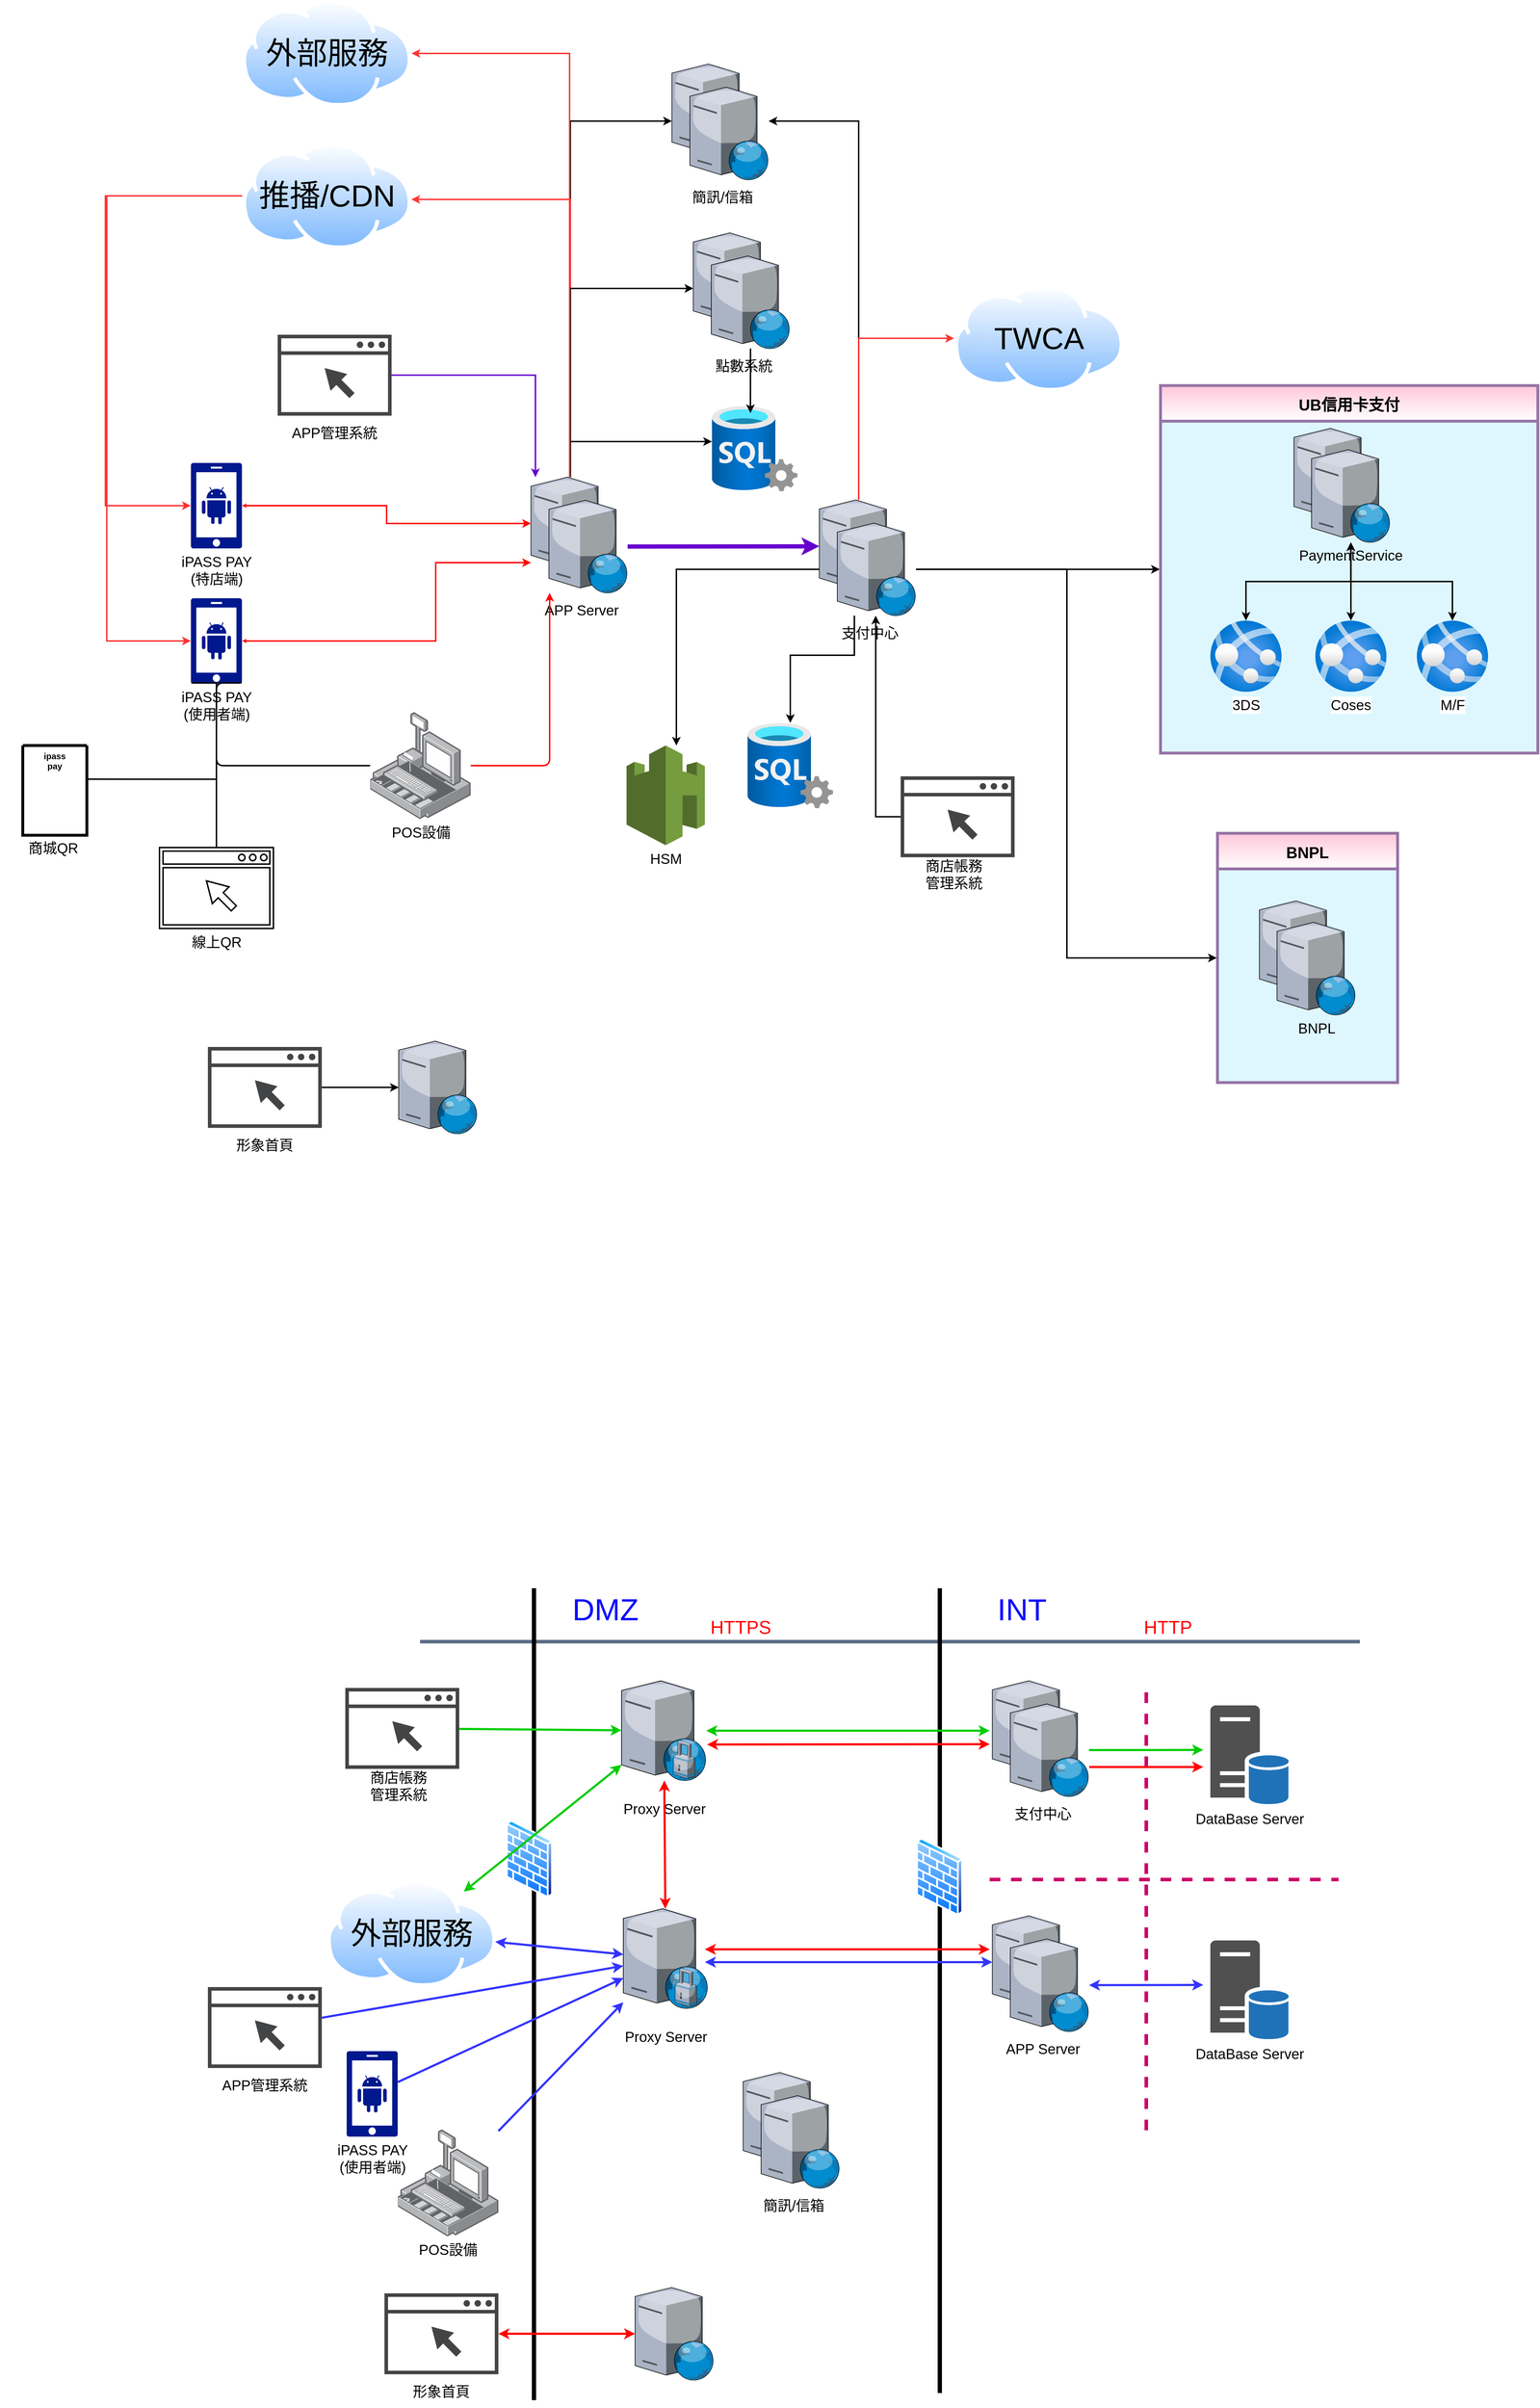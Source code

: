 <mxfile version="16.1.0" type="github">
  <diagram id="X_YsHXB3vTGY_uXjafgQ" name="第1頁">
    <mxGraphModel dx="5076" dy="3823" grid="1" gridSize="10" guides="1" tooltips="1" connect="1" arrows="1" fold="1" page="1" pageScale="1" pageWidth="827" pageHeight="1169" math="0" shadow="0">
      <root>
        <mxCell id="0" />
        <mxCell id="1" parent="0" />
        <mxCell id="9vmwIjMlL75sk7sSG7vk-1" value="" style="endArrow=none;startArrow=classic;html=1;strokeWidth=2;edgeStyle=elbowEdgeStyle;elbow=vertical;rounded=0;startFill=1;endFill=0;" parent="1" source="9vmwIjMlL75sk7sSG7vk-12" target="9vmwIjMlL75sk7sSG7vk-9" edge="1">
          <mxGeometry width="50" height="50" relative="1" as="geometry">
            <mxPoint x="-178" y="-1161.613" as="sourcePoint" />
            <mxPoint x="-668" y="-1190" as="targetPoint" />
            <Array as="points">
              <mxPoint x="-840" y="-1460" />
              <mxPoint x="-770" y="-1425" />
              <mxPoint x="-648" y="-1740" />
              <mxPoint x="-568" y="-1620" />
              <mxPoint x="-678" y="-1780" />
            </Array>
          </mxGeometry>
        </mxCell>
        <mxCell id="9vmwIjMlL75sk7sSG7vk-2" value="" style="group;strokeWidth=2;" parent="1" vertex="1" connectable="0">
          <mxGeometry x="-440" y="-990" width="160" height="160.0" as="geometry" />
        </mxCell>
        <mxCell id="9vmwIjMlL75sk7sSG7vk-3" value="" style="group;strokeWidth=2;" parent="9vmwIjMlL75sk7sSG7vk-2" vertex="1" connectable="0">
          <mxGeometry x="5" width="160" height="113.6" as="geometry" />
        </mxCell>
        <mxCell id="9vmwIjMlL75sk7sSG7vk-4" value="" style="pointerEvents=1;shadow=0;dashed=0;html=1;strokeColor=none;fillColor=#434445;aspect=fixed;labelPosition=center;verticalLabelPosition=bottom;verticalAlign=top;align=center;outlineConnect=0;shape=mxgraph.vvd.web_browser;fontSize=20;strokeWidth=2;" parent="9vmwIjMlL75sk7sSG7vk-3" vertex="1">
          <mxGeometry width="160" height="113.6" as="geometry" />
        </mxCell>
        <mxCell id="9vmwIjMlL75sk7sSG7vk-5" value="" style="shape=image;html=1;verticalAlign=top;verticalLabelPosition=bottom;labelBackgroundColor=#ffffff;imageAspect=0;aspect=fixed;image=https://cdn1.iconfinder.com/data/icons/logotypes/32/chrome-128.png;fontSize=20;strokeWidth=2;" parent="9vmwIjMlL75sk7sSG7vk-3" vertex="1">
          <mxGeometry x="5" y="4" width="20" height="20" as="geometry" />
        </mxCell>
        <mxCell id="9vmwIjMlL75sk7sSG7vk-6" value="商店帳務&lt;br&gt;管理系統" style="text;html=1;strokeColor=none;fillColor=none;align=center;verticalAlign=middle;whiteSpace=wrap;rounded=0;fontSize=20;strokeWidth=2;" parent="9vmwIjMlL75sk7sSG7vk-2" vertex="1">
          <mxGeometry x="5" y="113.6" width="150" height="46.4" as="geometry" />
        </mxCell>
        <mxCell id="9vmwIjMlL75sk7sSG7vk-7" value="" style="group;strokeWidth=2;" parent="1" vertex="1" connectable="0">
          <mxGeometry x="-958" y="-1410" width="150" height="209.0" as="geometry" />
        </mxCell>
        <mxCell id="9vmwIjMlL75sk7sSG7vk-8" value="" style="group;strokeWidth=2;" parent="9vmwIjMlL75sk7sSG7vk-7" vertex="1" connectable="0">
          <mxGeometry x="3.75" width="135.75" height="162.4" as="geometry" />
        </mxCell>
        <mxCell id="9vmwIjMlL75sk7sSG7vk-9" value="" style="verticalLabelPosition=bottom;aspect=fixed;html=1;verticalAlign=top;strokeColor=none;align=center;outlineConnect=0;shape=mxgraph.citrix.web_server;fontSize=20;strokeWidth=2;" parent="9vmwIjMlL75sk7sSG7vk-8" vertex="1">
          <mxGeometry width="110.5" height="130" as="geometry" />
        </mxCell>
        <mxCell id="9vmwIjMlL75sk7sSG7vk-10" value="" style="verticalLabelPosition=bottom;aspect=fixed;html=1;verticalAlign=top;strokeColor=none;align=center;outlineConnect=0;shape=mxgraph.citrix.web_server;fontSize=20;strokeWidth=2;" parent="9vmwIjMlL75sk7sSG7vk-8" vertex="1">
          <mxGeometry x="25.25" y="32.4" width="110.5" height="130" as="geometry" />
        </mxCell>
        <mxCell id="9vmwIjMlL75sk7sSG7vk-11" value="APP Server" style="text;html=1;strokeColor=none;fillColor=none;align=center;verticalAlign=middle;whiteSpace=wrap;rounded=0;fontSize=20;strokeWidth=2;" parent="9vmwIjMlL75sk7sSG7vk-7" vertex="1">
          <mxGeometry y="162.6" width="150" height="46.4" as="geometry" />
        </mxCell>
        <mxCell id="9vmwIjMlL75sk7sSG7vk-12" value="" style="aspect=fixed;html=1;points=[];align=center;image;fontSize=12;image=img/lib/azure2/databases/SQL_Server.svg;strokeWidth=2;" parent="1" vertex="1">
          <mxGeometry x="-700" y="-1510" width="120" height="120" as="geometry" />
        </mxCell>
        <mxCell id="9vmwIjMlL75sk7sSG7vk-13" value="" style="endArrow=classic;html=1;strokeWidth=2;edgeStyle=orthogonalEdgeStyle;strokeColor=#FF0000;" parent="1" source="9vmwIjMlL75sk7sSG7vk-33" target="9vmwIjMlL75sk7sSG7vk-10" edge="1">
          <mxGeometry width="50" height="50" relative="1" as="geometry">
            <mxPoint x="-628" y="-1440" as="sourcePoint" />
            <mxPoint x="-578" y="-1490" as="targetPoint" />
            <Array as="points">
              <mxPoint x="-928" y="-1005" />
            </Array>
          </mxGeometry>
        </mxCell>
        <mxCell id="9vmwIjMlL75sk7sSG7vk-16" value="&#xa;&#xa;" style="group;strokeWidth=2;" parent="1" vertex="1" connectable="0">
          <mxGeometry x="-1408" y="-610" width="160" height="160.0" as="geometry" />
        </mxCell>
        <mxCell id="9vmwIjMlL75sk7sSG7vk-17" value="" style="group;strokeWidth=2;" parent="9vmwIjMlL75sk7sSG7vk-16" vertex="1" connectable="0">
          <mxGeometry width="160" height="113.6" as="geometry" />
        </mxCell>
        <mxCell id="9vmwIjMlL75sk7sSG7vk-18" value="" style="pointerEvents=1;shadow=0;dashed=0;html=1;strokeColor=none;fillColor=#434445;aspect=fixed;labelPosition=center;verticalLabelPosition=bottom;verticalAlign=top;align=center;outlineConnect=0;shape=mxgraph.vvd.web_browser;fontSize=20;strokeWidth=2;" parent="9vmwIjMlL75sk7sSG7vk-17" vertex="1">
          <mxGeometry width="160" height="113.6" as="geometry" />
        </mxCell>
        <mxCell id="9vmwIjMlL75sk7sSG7vk-19" value="" style="shape=image;html=1;verticalAlign=top;verticalLabelPosition=bottom;labelBackgroundColor=#ffffff;imageAspect=0;aspect=fixed;image=https://cdn1.iconfinder.com/data/icons/logotypes/32/chrome-128.png;fontSize=20;strokeWidth=2;" parent="9vmwIjMlL75sk7sSG7vk-17" vertex="1">
          <mxGeometry x="5" y="4" width="20" height="20" as="geometry" />
        </mxCell>
        <mxCell id="9vmwIjMlL75sk7sSG7vk-20" value="形象首頁" style="text;html=1;strokeColor=none;fillColor=none;align=center;verticalAlign=middle;whiteSpace=wrap;rounded=0;fontSize=20;strokeWidth=2;" parent="9vmwIjMlL75sk7sSG7vk-16" vertex="1">
          <mxGeometry x="5" y="113.6" width="150" height="46.4" as="geometry" />
        </mxCell>
        <mxCell id="9vmwIjMlL75sk7sSG7vk-21" value="" style="verticalLabelPosition=bottom;aspect=fixed;html=1;verticalAlign=top;strokeColor=none;align=center;outlineConnect=0;shape=mxgraph.citrix.web_server;fontSize=20;strokeWidth=2;" parent="1" vertex="1">
          <mxGeometry x="-1140" y="-618.2" width="110.5" height="130" as="geometry" />
        </mxCell>
        <mxCell id="9vmwIjMlL75sk7sSG7vk-22" value="" style="group;strokeWidth=2;" parent="1" vertex="1" connectable="0">
          <mxGeometry x="-1432" y="-1400" width="72" height="260" as="geometry" />
        </mxCell>
        <mxCell id="9vmwIjMlL75sk7sSG7vk-23" value="iPASS PAY&lt;br style=&quot;font-size: 20px&quot;&gt;(特店端)" style="aspect=fixed;pointerEvents=1;shadow=0;dashed=0;html=1;strokeColor=none;labelPosition=center;verticalLabelPosition=bottom;verticalAlign=top;align=center;fillColor=#00188D;shape=mxgraph.mscae.enterprise.android_phone;fontSize=20;strokeWidth=2;" parent="9vmwIjMlL75sk7sSG7vk-22" vertex="1">
          <mxGeometry y="-30" width="72" height="120" as="geometry" />
        </mxCell>
        <mxCell id="9vmwIjMlL75sk7sSG7vk-24" value="iPASS PAY&lt;br style=&quot;font-size: 20px;&quot;&gt;(使用者端)" style="aspect=fixed;pointerEvents=1;shadow=0;dashed=0;html=1;strokeColor=none;labelPosition=center;verticalLabelPosition=bottom;verticalAlign=top;align=center;fillColor=#00188D;shape=mxgraph.mscae.enterprise.android_phone;fontSize=20;strokeWidth=2;" parent="9vmwIjMlL75sk7sSG7vk-22" vertex="1">
          <mxGeometry y="160" width="72" height="120" as="geometry" />
        </mxCell>
        <mxCell id="9vmwIjMlL75sk7sSG7vk-25" style="edgeStyle=elbowEdgeStyle;rounded=0;orthogonalLoop=1;jettySize=auto;html=1;shadow=0;fontSize=20;startArrow=classic;startFill=1;startSize=6;strokeWidth=2;endArrow=none;endFill=0;" parent="1" source="9vmwIjMlL75sk7sSG7vk-26" target="9vmwIjMlL75sk7sSG7vk-72" edge="1">
          <mxGeometry relative="1" as="geometry">
            <Array as="points">
              <mxPoint x="-750" y="-1140" />
              <mxPoint x="-670" y="-1200" />
              <mxPoint x="-1138" y="-1095" />
            </Array>
          </mxGeometry>
        </mxCell>
        <mxCell id="9vmwIjMlL75sk7sSG7vk-26" value="&lt;font style=&quot;font-size: 20px&quot;&gt;HSM&lt;/font&gt;" style="outlineConnect=0;dashed=0;verticalLabelPosition=bottom;verticalAlign=top;align=center;html=1;shape=mxgraph.aws3.cloudhsm;fillColor=#759C3E;gradientColor=none;strokeWidth=2;" parent="1" vertex="1">
          <mxGeometry x="-820" y="-1033.2" width="110" height="140" as="geometry" />
        </mxCell>
        <mxCell id="9vmwIjMlL75sk7sSG7vk-27" value="" style="group;strokeWidth=2;" parent="1" vertex="1" connectable="0">
          <mxGeometry x="-1310" y="-1610" width="160" height="160.0" as="geometry" />
        </mxCell>
        <mxCell id="9vmwIjMlL75sk7sSG7vk-28" value="" style="group;strokeWidth=2;" parent="9vmwIjMlL75sk7sSG7vk-27" vertex="1" connectable="0">
          <mxGeometry width="160" height="113.6" as="geometry" />
        </mxCell>
        <mxCell id="9vmwIjMlL75sk7sSG7vk-29" value="" style="pointerEvents=1;shadow=0;dashed=0;html=1;strokeColor=none;fillColor=#434445;aspect=fixed;labelPosition=center;verticalLabelPosition=bottom;verticalAlign=top;align=center;outlineConnect=0;shape=mxgraph.vvd.web_browser;fontSize=20;strokeWidth=2;" parent="9vmwIjMlL75sk7sSG7vk-28" vertex="1">
          <mxGeometry width="160" height="113.6" as="geometry" />
        </mxCell>
        <mxCell id="9vmwIjMlL75sk7sSG7vk-30" value="" style="shape=image;html=1;verticalAlign=top;verticalLabelPosition=bottom;labelBackgroundColor=#ffffff;imageAspect=0;aspect=fixed;image=https://cdn1.iconfinder.com/data/icons/logotypes/32/chrome-128.png;fontSize=20;strokeWidth=2;" parent="9vmwIjMlL75sk7sSG7vk-28" vertex="1">
          <mxGeometry x="5" y="4" width="20" height="20" as="geometry" />
        </mxCell>
        <mxCell id="9vmwIjMlL75sk7sSG7vk-31" value="APP管理系統" style="text;html=1;strokeColor=none;fillColor=none;align=center;verticalAlign=middle;whiteSpace=wrap;rounded=0;fontSize=20;strokeWidth=2;" parent="9vmwIjMlL75sk7sSG7vk-27" vertex="1">
          <mxGeometry x="5" y="113.6" width="150" height="46.4" as="geometry" />
        </mxCell>
        <mxCell id="9vmwIjMlL75sk7sSG7vk-32" value="" style="endArrow=classic;startArrow=none;html=1;strokeWidth=2;endFill=1;startFill=0;" parent="1" source="9vmwIjMlL75sk7sSG7vk-18" target="9vmwIjMlL75sk7sSG7vk-21" edge="1">
          <mxGeometry width="50" height="50" relative="1" as="geometry">
            <mxPoint x="-1128" y="-1050" as="sourcePoint" />
            <mxPoint x="-1078" y="-1100" as="targetPoint" />
          </mxGeometry>
        </mxCell>
        <mxCell id="9vmwIjMlL75sk7sSG7vk-33" value="POS設備" style="points=[];aspect=fixed;html=1;align=center;shadow=0;dashed=0;image;image=img/lib/allied_telesis/security/POS.svg;fontSize=20;strokeWidth=2;" parent="1" vertex="1">
          <mxGeometry x="-1180.12" y="-1080" width="141.25" height="150" as="geometry" />
        </mxCell>
        <mxCell id="9vmwIjMlL75sk7sSG7vk-34" value="" style="endArrow=none;html=1;strokeWidth=2;entryX=0.99;entryY=0.99;entryDx=0;entryDy=0;entryPerimeter=0;edgeStyle=orthogonalEdgeStyle;endFill=0;" parent="1" source="9vmwIjMlL75sk7sSG7vk-33" target="9vmwIjMlL75sk7sSG7vk-24" edge="1">
          <mxGeometry width="50" height="50" relative="1" as="geometry">
            <mxPoint x="-728" y="-951" as="sourcePoint" />
            <mxPoint x="-678" y="-1001" as="targetPoint" />
            <Array as="points">
              <mxPoint x="-1396" y="-1005" />
              <mxPoint x="-1396" y="-1121" />
            </Array>
          </mxGeometry>
        </mxCell>
        <mxCell id="9vmwIjMlL75sk7sSG7vk-35" value="" style="endArrow=none;html=1;strokeWidth=2;exitX=0.5;exitY=1;exitDx=0;exitDy=0;exitPerimeter=0;endFill=0;" parent="1" source="9vmwIjMlL75sk7sSG7vk-24" target="9vmwIjMlL75sk7sSG7vk-37" edge="1">
          <mxGeometry width="50" height="50" relative="1" as="geometry">
            <mxPoint x="-748" y="-951" as="sourcePoint" />
            <mxPoint x="-698" y="-1001" as="targetPoint" />
          </mxGeometry>
        </mxCell>
        <mxCell id="9vmwIjMlL75sk7sSG7vk-36" value="" style="group" parent="1" vertex="1" connectable="0">
          <mxGeometry x="-1464" y="-890" width="160" height="113.6" as="geometry" />
        </mxCell>
        <mxCell id="9vmwIjMlL75sk7sSG7vk-37" value="線上QR" style="pointerEvents=1;shadow=0;dashed=0;html=1;aspect=fixed;labelPosition=center;verticalLabelPosition=bottom;verticalAlign=top;align=center;outlineConnect=0;shape=mxgraph.vvd.web_browser;fontSize=20;strokeWidth=2;" parent="9vmwIjMlL75sk7sSG7vk-36" vertex="1">
          <mxGeometry x="-12" width="160" height="113.6" as="geometry" />
        </mxCell>
        <mxCell id="9vmwIjMlL75sk7sSG7vk-38" value="" style="shape=image;html=1;verticalAlign=top;verticalLabelPosition=bottom;labelBackgroundColor=#ffffff;imageAspect=0;aspect=fixed;image=https://cdn1.iconfinder.com/data/icons/logotypes/32/chrome-128.png;fontSize=20;strokeWidth=2;" parent="9vmwIjMlL75sk7sSG7vk-36" vertex="1">
          <mxGeometry x="5" y="4" width="20" height="20" as="geometry" />
        </mxCell>
        <mxCell id="9vmwIjMlL75sk7sSG7vk-39" value="" style="shape=image;html=1;verticalAlign=top;verticalLabelPosition=bottom;labelBackgroundColor=#ffffff;imageAspect=0;aspect=fixed;image=https://cdn0.iconfinder.com/data/icons/view-1/20/qrcode-128.png;strokeWidth=4;" parent="9vmwIjMlL75sk7sSG7vk-36" vertex="1">
          <mxGeometry x="47" y="30" width="68" height="68" as="geometry" />
        </mxCell>
        <mxCell id="9vmwIjMlL75sk7sSG7vk-40" value="" style="group" parent="1" vertex="1" connectable="0">
          <mxGeometry x="-1700" y="-1033.2" width="150" height="166.4" as="geometry" />
        </mxCell>
        <mxCell id="9vmwIjMlL75sk7sSG7vk-41" value="" style="group" parent="9vmwIjMlL75sk7sSG7vk-40" vertex="1" connectable="0">
          <mxGeometry x="12" width="126" height="126" as="geometry" />
        </mxCell>
        <mxCell id="9vmwIjMlL75sk7sSG7vk-42" value="&#xa;&#xa;&#xa;&#xa;ipass&#xa;pay&#xa;" style="swimlane;startSize=0;strokeWidth=4;" parent="9vmwIjMlL75sk7sSG7vk-41" vertex="1">
          <mxGeometry x="20" width="90" height="126" as="geometry">
            <mxRectangle x="20" width="50" height="40" as="alternateBounds" />
          </mxGeometry>
        </mxCell>
        <mxCell id="9vmwIjMlL75sk7sSG7vk-43" value="" style="shape=image;html=1;verticalAlign=top;verticalLabelPosition=bottom;labelBackgroundColor=#ffffff;imageAspect=0;aspect=fixed;image=https://cdn0.iconfinder.com/data/icons/view-1/20/qrcode-128.png;strokeWidth=4;" parent="9vmwIjMlL75sk7sSG7vk-42" vertex="1">
          <mxGeometry x="11" y="40" width="68" height="68" as="geometry" />
        </mxCell>
        <mxCell id="9vmwIjMlL75sk7sSG7vk-44" value="商城QR" style="text;html=1;strokeColor=none;fillColor=none;align=center;verticalAlign=middle;whiteSpace=wrap;rounded=0;fontSize=20;strokeWidth=2;" parent="9vmwIjMlL75sk7sSG7vk-40" vertex="1">
          <mxGeometry y="120.0" width="150" height="46.4" as="geometry" />
        </mxCell>
        <mxCell id="9vmwIjMlL75sk7sSG7vk-46" style="edgeStyle=elbowEdgeStyle;rounded=0;orthogonalLoop=1;jettySize=auto;html=1;startArrow=none;startFill=0;endArrow=classic;endFill=1;startSize=0;strokeWidth=2;entryX=0;entryY=0.5;entryDx=0;entryDy=0;entryPerimeter=0;fontColor=#FF3333;labelBackgroundColor=#FF3333;strokeColor=#FF3333;" parent="1" target="9vmwIjMlL75sk7sSG7vk-23" edge="1" source="HavgDcFnVHiz-q8iYQLe-7">
          <mxGeometry relative="1" as="geometry">
            <mxPoint x="-1478" y="-2000" as="sourcePoint" />
            <mxPoint x="-2090" y="-1705" as="targetPoint" />
            <Array as="points">
              <mxPoint x="-1552" y="-1720" />
            </Array>
          </mxGeometry>
        </mxCell>
        <mxCell id="9vmwIjMlL75sk7sSG7vk-55" style="edgeStyle=elbowEdgeStyle;rounded=0;orthogonalLoop=1;jettySize=auto;html=1;startArrow=none;startFill=0;endArrow=classic;endFill=1;startSize=0;strokeWidth=2;strokeColor=#6600CC;" parent="1" source="9vmwIjMlL75sk7sSG7vk-29" target="9vmwIjMlL75sk7sSG7vk-9" edge="1">
          <mxGeometry relative="1" as="geometry">
            <Array as="points">
              <mxPoint x="-948" y="-1480" />
            </Array>
          </mxGeometry>
        </mxCell>
        <mxCell id="9vmwIjMlL75sk7sSG7vk-56" style="edgeStyle=elbowEdgeStyle;rounded=0;orthogonalLoop=1;jettySize=auto;html=1;startArrow=classic;startFill=1;endArrow=classic;endFill=1;startSize=0;strokeWidth=2;strokeColor=#FF0000;" parent="1" source="9vmwIjMlL75sk7sSG7vk-23" target="9vmwIjMlL75sk7sSG7vk-9" edge="1">
          <mxGeometry relative="1" as="geometry" />
        </mxCell>
        <mxCell id="9vmwIjMlL75sk7sSG7vk-57" style="edgeStyle=elbowEdgeStyle;rounded=0;orthogonalLoop=1;jettySize=auto;html=1;startArrow=classic;startFill=1;endArrow=classic;endFill=1;startSize=0;strokeWidth=2;strokeColor=#FF0000;" parent="1" source="9vmwIjMlL75sk7sSG7vk-24" target="9vmwIjMlL75sk7sSG7vk-9" edge="1">
          <mxGeometry relative="1" as="geometry">
            <Array as="points">
              <mxPoint x="-1088" y="-1290" />
              <mxPoint x="-1098" y="-1290" />
            </Array>
          </mxGeometry>
        </mxCell>
        <mxCell id="9vmwIjMlL75sk7sSG7vk-58" style="edgeStyle=orthogonalEdgeStyle;rounded=0;orthogonalLoop=1;jettySize=auto;html=1;entryX=0.01;entryY=0.99;entryDx=0;entryDy=0;entryPerimeter=0;startArrow=none;startFill=0;endArrow=none;endFill=0;startSize=6;strokeWidth=2;exitX=1.016;exitY=0.375;exitDx=0;exitDy=0;exitPerimeter=0;" parent="1" source="9vmwIjMlL75sk7sSG7vk-42" target="9vmwIjMlL75sk7sSG7vk-24" edge="1">
          <mxGeometry relative="1" as="geometry">
            <Array as="points">
              <mxPoint x="-1396" y="-986" />
              <mxPoint x="-1396" y="-1121" />
            </Array>
          </mxGeometry>
        </mxCell>
        <mxCell id="9vmwIjMlL75sk7sSG7vk-59" style="edgeStyle=elbowEdgeStyle;rounded=0;orthogonalLoop=1;jettySize=auto;html=1;shadow=0;fontSize=20;startArrow=classic;startFill=1;startSize=6;strokeWidth=2;endArrow=none;endFill=0;" parent="1" source="9vmwIjMlL75sk7sSG7vk-60" target="9vmwIjMlL75sk7sSG7vk-72" edge="1">
          <mxGeometry relative="1" as="geometry" />
        </mxCell>
        <mxCell id="9vmwIjMlL75sk7sSG7vk-60" value="UB信用卡支付" style="swimlane;rounded=0;shadow=0;glass=0;sketch=0;startSize=50;strokeColor=#9673a6;strokeWidth=4;fillColor=#FFC7DA;gradientDirection=south;perimeterSpacing=1;swimlaneFillColor=#DEF7FF;fontSize=22;fontStyle=1;gradientColor=#FFFFFF;" parent="1" vertex="1">
          <mxGeometry x="-70" y="-1538.6" width="530" height="516" as="geometry">
            <mxRectangle x="580" y="-980" width="130" height="20" as="alternateBounds" />
          </mxGeometry>
        </mxCell>
        <mxCell id="9vmwIjMlL75sk7sSG7vk-61" style="edgeStyle=orthogonalEdgeStyle;rounded=0;orthogonalLoop=1;jettySize=auto;html=1;fontSize=22;startArrow=classic;startFill=1;endArrow=classic;endFill=1;strokeWidth=2;" parent="9vmwIjMlL75sk7sSG7vk-60" source="9vmwIjMlL75sk7sSG7vk-62" target="9vmwIjMlL75sk7sSG7vk-68" edge="1">
          <mxGeometry relative="1" as="geometry" />
        </mxCell>
        <mxCell id="9vmwIjMlL75sk7sSG7vk-62" value="&lt;font style=&quot;font-size: 20px&quot;&gt;Coses&lt;/font&gt;" style="aspect=fixed;html=1;points=[];align=center;image;fontSize=12;image=img/lib/azure2/app_services/App_Services.svg;strokeWidth=2;" parent="9vmwIjMlL75sk7sSG7vk-60" vertex="1">
          <mxGeometry x="217.37" y="330" width="100" height="100" as="geometry" />
        </mxCell>
        <mxCell id="9vmwIjMlL75sk7sSG7vk-63" style="edgeStyle=elbowEdgeStyle;rounded=0;orthogonalLoop=1;jettySize=auto;elbow=vertical;html=1;fontSize=22;startArrow=classic;startFill=1;endArrow=classic;endFill=1;strokeWidth=2;" parent="9vmwIjMlL75sk7sSG7vk-60" source="9vmwIjMlL75sk7sSG7vk-64" target="9vmwIjMlL75sk7sSG7vk-68" edge="1">
          <mxGeometry relative="1" as="geometry" />
        </mxCell>
        <mxCell id="9vmwIjMlL75sk7sSG7vk-64" value="&lt;font style=&quot;font-size: 20px&quot;&gt;3DS&lt;br&gt;&lt;/font&gt;" style="aspect=fixed;html=1;points=[];align=center;image;fontSize=12;image=img/lib/azure2/app_services/App_Services.svg;strokeWidth=2;" parent="9vmwIjMlL75sk7sSG7vk-60" vertex="1">
          <mxGeometry x="70" y="330" width="100" height="100" as="geometry" />
        </mxCell>
        <mxCell id="9vmwIjMlL75sk7sSG7vk-65" style="edgeStyle=elbowEdgeStyle;rounded=0;orthogonalLoop=1;jettySize=auto;html=1;fontSize=22;startArrow=classic;startFill=1;endArrow=classic;endFill=1;strokeWidth=2;elbow=vertical;" parent="9vmwIjMlL75sk7sSG7vk-60" source="9vmwIjMlL75sk7sSG7vk-66" target="9vmwIjMlL75sk7sSG7vk-68" edge="1">
          <mxGeometry relative="1" as="geometry" />
        </mxCell>
        <mxCell id="9vmwIjMlL75sk7sSG7vk-66" value="&lt;font style=&quot;font-size: 20px&quot;&gt;M/F&lt;br&gt;&lt;/font&gt;" style="aspect=fixed;html=1;points=[];align=center;image;fontSize=12;image=img/lib/azure2/app_services/App_Services.svg;strokeWidth=2;" parent="9vmwIjMlL75sk7sSG7vk-60" vertex="1">
          <mxGeometry x="360.0" y="330" width="100" height="100" as="geometry" />
        </mxCell>
        <mxCell id="9vmwIjMlL75sk7sSG7vk-67" value="" style="verticalLabelPosition=bottom;aspect=fixed;html=1;verticalAlign=top;strokeColor=none;align=center;outlineConnect=0;shape=mxgraph.citrix.web_server;fontSize=20;strokeWidth=2;" parent="9vmwIjMlL75sk7sSG7vk-60" vertex="1">
          <mxGeometry x="187.37" y="60" width="110.5" height="130" as="geometry" />
        </mxCell>
        <mxCell id="9vmwIjMlL75sk7sSG7vk-68" value="PaymentService" style="verticalLabelPosition=bottom;aspect=fixed;html=1;verticalAlign=top;strokeColor=none;align=center;outlineConnect=0;shape=mxgraph.citrix.web_server;fontSize=20;strokeWidth=2;" parent="9vmwIjMlL75sk7sSG7vk-60" vertex="1">
          <mxGeometry x="212.12" y="90" width="110.5" height="130" as="geometry" />
        </mxCell>
        <mxCell id="9vmwIjMlL75sk7sSG7vk-69" value="" style="group;strokeWidth=2;" parent="1" vertex="1" connectable="0">
          <mxGeometry x="-553" y="-1378" width="150" height="209.0" as="geometry" />
        </mxCell>
        <mxCell id="9vmwIjMlL75sk7sSG7vk-70" value="" style="group;strokeWidth=2;" parent="9vmwIjMlL75sk7sSG7vk-69" vertex="1" connectable="0">
          <mxGeometry x="3.75" width="135.75" height="162.4" as="geometry" />
        </mxCell>
        <mxCell id="9vmwIjMlL75sk7sSG7vk-71" value="" style="verticalLabelPosition=bottom;aspect=fixed;html=1;verticalAlign=top;strokeColor=none;align=center;outlineConnect=0;shape=mxgraph.citrix.web_server;fontSize=20;strokeWidth=2;" parent="9vmwIjMlL75sk7sSG7vk-70" vertex="1">
          <mxGeometry width="110.5" height="130" as="geometry" />
        </mxCell>
        <mxCell id="9vmwIjMlL75sk7sSG7vk-72" value="" style="verticalLabelPosition=bottom;aspect=fixed;html=1;verticalAlign=top;strokeColor=none;align=center;outlineConnect=0;shape=mxgraph.citrix.web_server;fontSize=20;strokeWidth=2;" parent="9vmwIjMlL75sk7sSG7vk-70" vertex="1">
          <mxGeometry x="25.25" y="32.4" width="110.5" height="130" as="geometry" />
        </mxCell>
        <mxCell id="9vmwIjMlL75sk7sSG7vk-73" value="支付中心" style="text;html=1;strokeColor=none;fillColor=none;align=center;verticalAlign=middle;whiteSpace=wrap;rounded=0;fontSize=20;strokeWidth=2;" parent="9vmwIjMlL75sk7sSG7vk-69" vertex="1">
          <mxGeometry y="162.6" width="150" height="46.4" as="geometry" />
        </mxCell>
        <mxCell id="9vmwIjMlL75sk7sSG7vk-74" value="" style="endArrow=classic;startArrow=none;html=1;shadow=0;fontSize=20;startSize=6;strokeWidth=6;startFill=0;strokeColor=#6600CC;" parent="1" source="9vmwIjMlL75sk7sSG7vk-10" target="9vmwIjMlL75sk7sSG7vk-71" edge="1">
          <mxGeometry width="50" height="50" relative="1" as="geometry">
            <mxPoint x="420" y="-1165" as="sourcePoint" />
            <mxPoint x="470" y="-1215" as="targetPoint" />
          </mxGeometry>
        </mxCell>
        <mxCell id="9vmwIjMlL75sk7sSG7vk-75" style="edgeStyle=elbowEdgeStyle;rounded=0;orthogonalLoop=1;jettySize=auto;html=1;shadow=0;fontSize=20;startArrow=none;startFill=0;startSize=6;strokeWidth=2;strokeColor=#000000;" parent="1" source="9vmwIjMlL75sk7sSG7vk-4" target="9vmwIjMlL75sk7sSG7vk-72" edge="1">
          <mxGeometry relative="1" as="geometry">
            <Array as="points">
              <mxPoint x="-470" y="-1090" />
              <mxPoint x="-500" y="-1100" />
              <mxPoint x="-370" y="-1070" />
            </Array>
          </mxGeometry>
        </mxCell>
        <mxCell id="9vmwIjMlL75sk7sSG7vk-84" style="edgeStyle=elbowEdgeStyle;rounded=0;orthogonalLoop=1;jettySize=auto;html=1;startArrow=none;startFill=0;endArrow=classic;endFill=1;startSize=0;strokeWidth=2;entryX=0;entryY=0.5;entryDx=0;entryDy=0;entryPerimeter=0;fontColor=#FF3333;strokeColor=#FF3333;" parent="1" source="HavgDcFnVHiz-q8iYQLe-7" target="9vmwIjMlL75sk7sSG7vk-24" edge="1">
          <mxGeometry relative="1" as="geometry">
            <mxPoint x="-1480" y="-1860" as="sourcePoint" />
            <mxPoint x="-1456" y="-1486.25" as="targetPoint" />
            <Array as="points">
              <mxPoint x="-1550" y="-1520" />
              <mxPoint x="-1460" y="-1870" />
              <mxPoint x="-1550" y="-1725" />
            </Array>
          </mxGeometry>
        </mxCell>
        <mxCell id="9vmwIjMlL75sk7sSG7vk-85" value="BNPL" style="swimlane;rounded=0;shadow=0;glass=0;sketch=0;startSize=50;strokeColor=#9673a6;strokeWidth=4;fillColor=#FFC7DA;gradientDirection=south;perimeterSpacing=1;swimlaneFillColor=#DEF7FF;fontSize=22;fontStyle=1;gradientColor=#FFFFFF;" parent="1" vertex="1">
          <mxGeometry x="10" y="-910" width="253" height="350" as="geometry">
            <mxRectangle x="580" y="-980" width="130" height="20" as="alternateBounds" />
          </mxGeometry>
        </mxCell>
        <mxCell id="9vmwIjMlL75sk7sSG7vk-86" value="" style="verticalLabelPosition=bottom;aspect=fixed;html=1;verticalAlign=top;strokeColor=none;align=center;outlineConnect=0;shape=mxgraph.citrix.web_server;fontSize=20;strokeWidth=2;" parent="9vmwIjMlL75sk7sSG7vk-85" vertex="1">
          <mxGeometry x="58.87" y="95" width="110.5" height="130" as="geometry" />
        </mxCell>
        <mxCell id="9vmwIjMlL75sk7sSG7vk-87" value="BNPL" style="verticalLabelPosition=bottom;aspect=fixed;html=1;verticalAlign=top;strokeColor=none;align=center;outlineConnect=0;shape=mxgraph.citrix.web_server;fontSize=20;strokeWidth=2;" parent="9vmwIjMlL75sk7sSG7vk-85" vertex="1">
          <mxGeometry x="83.62" y="125" width="110.5" height="130" as="geometry" />
        </mxCell>
        <mxCell id="9vmwIjMlL75sk7sSG7vk-88" style="edgeStyle=elbowEdgeStyle;rounded=0;orthogonalLoop=1;jettySize=auto;html=1;shadow=0;fontSize=20;startArrow=classic;startFill=1;startSize=6;strokeWidth=2;endArrow=none;endFill=0;" parent="1" source="9vmwIjMlL75sk7sSG7vk-85" target="9vmwIjMlL75sk7sSG7vk-72" edge="1">
          <mxGeometry relative="1" as="geometry">
            <mxPoint x="-164" y="-1118" as="sourcePoint" />
            <mxPoint x="-403.5" y="-1289.6" as="targetPoint" />
          </mxGeometry>
        </mxCell>
        <mxCell id="9vmwIjMlL75sk7sSG7vk-89" value="" style="endArrow=none;startArrow=classic;html=1;strokeWidth=2;edgeStyle=elbowEdgeStyle;elbow=vertical;rounded=0;startFill=1;endFill=0;" parent="1" source="9vmwIjMlL75sk7sSG7vk-90" target="9vmwIjMlL75sk7sSG7vk-72" edge="1">
          <mxGeometry width="50" height="50" relative="1" as="geometry">
            <mxPoint x="-90" y="-789.613" as="sourcePoint" />
            <mxPoint x="-484" y="-1188" as="targetPoint" />
            <Array as="points">
              <mxPoint x="-500" y="-1160" />
              <mxPoint x="-360" y="-1156" />
              <mxPoint x="-560" y="-1368" />
              <mxPoint x="-480" y="-1248" />
              <mxPoint x="-590" y="-1408" />
            </Array>
          </mxGeometry>
        </mxCell>
        <mxCell id="9vmwIjMlL75sk7sSG7vk-90" value="" style="aspect=fixed;html=1;points=[];align=center;image;fontSize=12;image=img/lib/azure2/databases/SQL_Server.svg;strokeWidth=2;" parent="1" vertex="1">
          <mxGeometry x="-650" y="-1065" width="120" height="120" as="geometry" />
        </mxCell>
        <mxCell id="HavgDcFnVHiz-q8iYQLe-9" value="" style="group" vertex="1" connectable="0" parent="1">
          <mxGeometry x="-1360" y="-1880" width="238.1" height="150" as="geometry" />
        </mxCell>
        <mxCell id="HavgDcFnVHiz-q8iYQLe-7" value="" style="aspect=fixed;perimeter=ellipsePerimeter;html=1;align=center;shadow=0;dashed=0;spacingTop=3;image;image=img/lib/active_directory/internet_cloud.svg;fontFamily=Helvetica;fontSize=11;fontColor=default;" vertex="1" parent="HavgDcFnVHiz-q8iYQLe-9">
          <mxGeometry width="238.1" height="150" as="geometry" />
        </mxCell>
        <mxCell id="HavgDcFnVHiz-q8iYQLe-8" value="推播/CDN" style="text;html=1;align=center;verticalAlign=middle;resizable=0;points=[];autosize=1;strokeColor=none;fillColor=none;fontSize=43;fontFamily=Helvetica;fontColor=#000000;" vertex="1" parent="HavgDcFnVHiz-q8iYQLe-9">
          <mxGeometry x="14.05" y="45" width="210" height="60" as="geometry" />
        </mxCell>
        <mxCell id="HavgDcFnVHiz-q8iYQLe-10" value="" style="group;strokeWidth=2;" vertex="1" connectable="0" parent="1">
          <mxGeometry x="-760" y="-1990" width="150" height="209.0" as="geometry" />
        </mxCell>
        <mxCell id="HavgDcFnVHiz-q8iYQLe-11" value="" style="group;strokeWidth=2;" vertex="1" connectable="0" parent="HavgDcFnVHiz-q8iYQLe-10">
          <mxGeometry x="3.75" width="135.75" height="162.4" as="geometry" />
        </mxCell>
        <mxCell id="HavgDcFnVHiz-q8iYQLe-12" value="" style="verticalLabelPosition=bottom;aspect=fixed;html=1;verticalAlign=top;strokeColor=none;align=center;outlineConnect=0;shape=mxgraph.citrix.web_server;fontSize=20;strokeWidth=2;" vertex="1" parent="HavgDcFnVHiz-q8iYQLe-11">
          <mxGeometry width="110.5" height="130" as="geometry" />
        </mxCell>
        <mxCell id="HavgDcFnVHiz-q8iYQLe-13" value="" style="verticalLabelPosition=bottom;aspect=fixed;html=1;verticalAlign=top;strokeColor=none;align=center;outlineConnect=0;shape=mxgraph.citrix.web_server;fontSize=20;strokeWidth=2;" vertex="1" parent="HavgDcFnVHiz-q8iYQLe-11">
          <mxGeometry x="25.25" y="32.4" width="110.5" height="130" as="geometry" />
        </mxCell>
        <mxCell id="HavgDcFnVHiz-q8iYQLe-14" value="簡訊/信箱" style="text;html=1;strokeColor=none;fillColor=none;align=center;verticalAlign=middle;whiteSpace=wrap;rounded=0;fontSize=20;strokeWidth=2;" vertex="1" parent="HavgDcFnVHiz-q8iYQLe-10">
          <mxGeometry y="162.6" width="150" height="46.4" as="geometry" />
        </mxCell>
        <mxCell id="HavgDcFnVHiz-q8iYQLe-15" style="edgeStyle=orthogonalEdgeStyle;shape=connector;rounded=0;orthogonalLoop=1;jettySize=auto;html=1;labelBackgroundColor=default;fontFamily=Helvetica;fontSize=43;fontColor=#000000;startArrow=none;startFill=0;endArrow=classic;endFill=1;strokeColor=default;strokeWidth=2;" edge="1" parent="1" source="9vmwIjMlL75sk7sSG7vk-9" target="HavgDcFnVHiz-q8iYQLe-12">
          <mxGeometry relative="1" as="geometry">
            <Array as="points">
              <mxPoint x="-899" y="-1910" />
            </Array>
          </mxGeometry>
        </mxCell>
        <mxCell id="HavgDcFnVHiz-q8iYQLe-16" style="edgeStyle=orthogonalEdgeStyle;shape=connector;rounded=0;orthogonalLoop=1;jettySize=auto;html=1;labelBackgroundColor=default;fontFamily=Helvetica;fontSize=43;fontColor=#000000;startArrow=none;startFill=0;endArrow=classic;endFill=1;strokeColor=default;strokeWidth=2;" edge="1" parent="1" source="9vmwIjMlL75sk7sSG7vk-71" target="HavgDcFnVHiz-q8iYQLe-13">
          <mxGeometry relative="1" as="geometry">
            <Array as="points">
              <mxPoint x="-494" y="-1910" />
            </Array>
          </mxGeometry>
        </mxCell>
        <mxCell id="HavgDcFnVHiz-q8iYQLe-17" style="edgeStyle=orthogonalEdgeStyle;shape=connector;rounded=0;orthogonalLoop=1;jettySize=auto;html=1;labelBackgroundColor=default;fontFamily=Helvetica;fontSize=43;fontColor=#000000;startArrow=none;startFill=0;endArrow=classic;endFill=1;strokeColor=#FF3333;strokeWidth=2;" edge="1" parent="1" source="9vmwIjMlL75sk7sSG7vk-9" target="HavgDcFnVHiz-q8iYQLe-7">
          <mxGeometry relative="1" as="geometry">
            <Array as="points">
              <mxPoint x="-899" y="-1800" />
            </Array>
          </mxGeometry>
        </mxCell>
        <mxCell id="HavgDcFnVHiz-q8iYQLe-20" value="" style="group;strokeWidth=2;" vertex="1" connectable="0" parent="1">
          <mxGeometry x="-730" y="-1753" width="150" height="209.0" as="geometry" />
        </mxCell>
        <mxCell id="HavgDcFnVHiz-q8iYQLe-21" value="" style="group;strokeWidth=2;" vertex="1" connectable="0" parent="HavgDcFnVHiz-q8iYQLe-20">
          <mxGeometry x="3.75" width="135.75" height="162.4" as="geometry" />
        </mxCell>
        <mxCell id="HavgDcFnVHiz-q8iYQLe-22" value="" style="verticalLabelPosition=bottom;aspect=fixed;html=1;verticalAlign=top;strokeColor=none;align=center;outlineConnect=0;shape=mxgraph.citrix.web_server;fontSize=20;strokeWidth=2;" vertex="1" parent="HavgDcFnVHiz-q8iYQLe-21">
          <mxGeometry width="110.5" height="130" as="geometry" />
        </mxCell>
        <mxCell id="HavgDcFnVHiz-q8iYQLe-23" value="" style="verticalLabelPosition=bottom;aspect=fixed;html=1;verticalAlign=top;strokeColor=none;align=center;outlineConnect=0;shape=mxgraph.citrix.web_server;fontSize=20;strokeWidth=2;" vertex="1" parent="HavgDcFnVHiz-q8iYQLe-21">
          <mxGeometry x="25.25" y="32.4" width="110.5" height="130" as="geometry" />
        </mxCell>
        <mxCell id="HavgDcFnVHiz-q8iYQLe-24" value="點數系統" style="text;html=1;strokeColor=none;fillColor=none;align=center;verticalAlign=middle;whiteSpace=wrap;rounded=0;fontSize=20;strokeWidth=2;" vertex="1" parent="HavgDcFnVHiz-q8iYQLe-20">
          <mxGeometry y="162.6" width="150" height="46.4" as="geometry" />
        </mxCell>
        <mxCell id="HavgDcFnVHiz-q8iYQLe-25" style="edgeStyle=orthogonalEdgeStyle;shape=connector;rounded=0;orthogonalLoop=1;jettySize=auto;html=1;labelBackgroundColor=#FF3333;fontFamily=Helvetica;fontSize=43;fontColor=#FF3333;startArrow=none;startFill=0;endArrow=classic;endFill=1;strokeColor=#000000;strokeWidth=2;" edge="1" parent="1" source="9vmwIjMlL75sk7sSG7vk-9" target="HavgDcFnVHiz-q8iYQLe-22">
          <mxGeometry relative="1" as="geometry">
            <Array as="points">
              <mxPoint x="-899" y="-1675" />
            </Array>
          </mxGeometry>
        </mxCell>
        <mxCell id="HavgDcFnVHiz-q8iYQLe-32" value="" style="group" vertex="1" connectable="0" parent="1">
          <mxGeometry x="-360" y="-1680" width="238.1" height="150" as="geometry" />
        </mxCell>
        <mxCell id="HavgDcFnVHiz-q8iYQLe-33" value="" style="aspect=fixed;perimeter=ellipsePerimeter;html=1;align=center;shadow=0;dashed=0;spacingTop=3;image;image=img/lib/active_directory/internet_cloud.svg;fontFamily=Helvetica;fontSize=11;fontColor=default;" vertex="1" parent="HavgDcFnVHiz-q8iYQLe-32">
          <mxGeometry width="238.1" height="150" as="geometry" />
        </mxCell>
        <mxCell id="HavgDcFnVHiz-q8iYQLe-34" value="TWCA" style="text;html=1;align=center;verticalAlign=middle;resizable=0;points=[];autosize=1;strokeColor=none;fillColor=none;fontSize=43;fontFamily=Helvetica;fontColor=#000000;" vertex="1" parent="HavgDcFnVHiz-q8iYQLe-32">
          <mxGeometry x="49.05" y="45" width="140" height="60" as="geometry" />
        </mxCell>
        <mxCell id="HavgDcFnVHiz-q8iYQLe-35" style="edgeStyle=orthogonalEdgeStyle;shape=connector;rounded=0;orthogonalLoop=1;jettySize=auto;html=1;labelBackgroundColor=#FF3333;fontFamily=Helvetica;fontSize=43;fontColor=#FF3333;startArrow=none;startFill=0;endArrow=classic;endFill=1;strokeColor=#FF3333;strokeWidth=2;" edge="1" parent="1" source="9vmwIjMlL75sk7sSG7vk-71" target="HavgDcFnVHiz-q8iYQLe-33">
          <mxGeometry relative="1" as="geometry">
            <Array as="points">
              <mxPoint x="-494" y="-1605" />
            </Array>
          </mxGeometry>
        </mxCell>
        <mxCell id="HavgDcFnVHiz-q8iYQLe-36" style="shape=connector;rounded=0;orthogonalLoop=1;jettySize=auto;html=1;labelBackgroundColor=#FF3333;fontFamily=Helvetica;fontSize=43;fontColor=#FF3333;startArrow=none;startFill=0;endArrow=classic;endFill=1;strokeColor=#000000;strokeWidth=2;" edge="1" parent="1" source="HavgDcFnVHiz-q8iYQLe-23">
          <mxGeometry relative="1" as="geometry">
            <mxPoint x="-646" y="-1500" as="targetPoint" />
          </mxGeometry>
        </mxCell>
        <mxCell id="HavgDcFnVHiz-q8iYQLe-37" value="" style="group" vertex="1" connectable="0" parent="1">
          <mxGeometry x="-1360" y="-2080" width="238.1" height="150" as="geometry" />
        </mxCell>
        <mxCell id="HavgDcFnVHiz-q8iYQLe-38" value="" style="aspect=fixed;perimeter=ellipsePerimeter;html=1;align=center;shadow=0;dashed=0;spacingTop=3;image;image=img/lib/active_directory/internet_cloud.svg;fontFamily=Helvetica;fontSize=11;fontColor=default;" vertex="1" parent="HavgDcFnVHiz-q8iYQLe-37">
          <mxGeometry width="238.1" height="150" as="geometry" />
        </mxCell>
        <mxCell id="HavgDcFnVHiz-q8iYQLe-39" value="外部服務" style="text;html=1;align=center;verticalAlign=middle;resizable=0;points=[];autosize=1;strokeColor=none;fillColor=none;fontSize=43;fontFamily=Helvetica;fontColor=#000000;" vertex="1" parent="HavgDcFnVHiz-q8iYQLe-37">
          <mxGeometry x="24.05" y="45" width="190" height="60" as="geometry" />
        </mxCell>
        <mxCell id="HavgDcFnVHiz-q8iYQLe-40" style="edgeStyle=orthogonalEdgeStyle;shape=connector;rounded=0;orthogonalLoop=1;jettySize=auto;html=1;labelBackgroundColor=default;fontFamily=Helvetica;fontSize=43;fontColor=#000000;startArrow=none;startFill=0;endArrow=classic;endFill=1;strokeColor=#FF3333;strokeWidth=2;" edge="1" parent="1" source="9vmwIjMlL75sk7sSG7vk-9" target="HavgDcFnVHiz-q8iYQLe-38">
          <mxGeometry relative="1" as="geometry">
            <mxPoint x="-889" y="-1400" as="sourcePoint" />
            <mxPoint x="-1310" y="-2280" as="targetPoint" />
            <Array as="points">
              <mxPoint x="-900" y="-2005" />
            </Array>
          </mxGeometry>
        </mxCell>
        <mxCell id="HavgDcFnVHiz-q8iYQLe-41" value="" style="verticalLabelPosition=bottom;verticalAlign=top;html=1;shadow=0;dashed=0;strokeWidth=1;shape=mxgraph.ios.iCloudProgressBar;barPos=0;fontFamily=Helvetica;fontSize=43;fillColor=default;strokeColor=default;" vertex="1" parent="1">
          <mxGeometry x="-1110" y="220" width="1320" height="10" as="geometry" />
        </mxCell>
        <mxCell id="HavgDcFnVHiz-q8iYQLe-42" value="" style="endArrow=none;html=1;rounded=0;labelBackgroundColor=#FF3333;fontFamily=Helvetica;fontSize=43;fontColor=#FF3333;strokeColor=#000000;strokeWidth=6;shape=connector;" edge="1" parent="1">
          <mxGeometry width="50" height="50" relative="1" as="geometry">
            <mxPoint x="-950" y="1290" as="sourcePoint" />
            <mxPoint x="-950" y="150" as="targetPoint" />
          </mxGeometry>
        </mxCell>
        <mxCell id="HavgDcFnVHiz-q8iYQLe-47" value="" style="aspect=fixed;perimeter=ellipsePerimeter;html=1;align=center;shadow=0;dashed=0;spacingTop=3;image;image=img/lib/active_directory/firewall.svg;fontFamily=Helvetica;fontSize=43;fontColor=#FF3333;strokeColor=default;fillColor=default;" vertex="1" parent="1">
          <mxGeometry x="-990" y="475" width="67.1" height="110" as="geometry" />
        </mxCell>
        <mxCell id="HavgDcFnVHiz-q8iYQLe-50" value="DMZ" style="text;html=1;align=center;verticalAlign=middle;resizable=0;points=[];autosize=1;strokeColor=none;fillColor=none;fontSize=43;fontFamily=Helvetica;fontColor=#0808FF;" vertex="1" parent="1">
          <mxGeometry x="-905" y="150" width="110" height="60" as="geometry" />
        </mxCell>
        <mxCell id="HavgDcFnVHiz-q8iYQLe-51" value="" style="endArrow=none;html=1;rounded=0;labelBackgroundColor=#FF3333;fontFamily=Helvetica;fontSize=43;fontColor=#FF3333;strokeColor=#000000;strokeWidth=6;shape=connector;" edge="1" parent="1">
          <mxGeometry width="50" height="50" relative="1" as="geometry">
            <mxPoint x="-380" y="1280" as="sourcePoint" />
            <mxPoint x="-380" y="150.0" as="targetPoint" />
          </mxGeometry>
        </mxCell>
        <mxCell id="HavgDcFnVHiz-q8iYQLe-52" value="INT" style="text;html=1;align=center;verticalAlign=middle;resizable=0;points=[];autosize=1;strokeColor=none;fillColor=none;fontSize=43;fontFamily=Helvetica;fontColor=#0808FF;" vertex="1" parent="1">
          <mxGeometry x="-310" y="150" width="90" height="60" as="geometry" />
        </mxCell>
        <mxCell id="HavgDcFnVHiz-q8iYQLe-53" value="" style="group;strokeWidth=2;" vertex="1" connectable="0" parent="1">
          <mxGeometry x="-310" y="280" width="150" height="209.0" as="geometry" />
        </mxCell>
        <mxCell id="HavgDcFnVHiz-q8iYQLe-54" value="" style="group;strokeWidth=2;" vertex="1" connectable="0" parent="HavgDcFnVHiz-q8iYQLe-53">
          <mxGeometry x="3.75" width="135.75" height="162.4" as="geometry" />
        </mxCell>
        <mxCell id="HavgDcFnVHiz-q8iYQLe-55" value="" style="verticalLabelPosition=bottom;aspect=fixed;html=1;verticalAlign=top;strokeColor=none;align=center;outlineConnect=0;shape=mxgraph.citrix.web_server;fontSize=20;strokeWidth=2;" vertex="1" parent="HavgDcFnVHiz-q8iYQLe-54">
          <mxGeometry width="110.5" height="130" as="geometry" />
        </mxCell>
        <mxCell id="HavgDcFnVHiz-q8iYQLe-56" value="" style="verticalLabelPosition=bottom;aspect=fixed;html=1;verticalAlign=top;strokeColor=none;align=center;outlineConnect=0;shape=mxgraph.citrix.web_server;fontSize=20;strokeWidth=2;" vertex="1" parent="HavgDcFnVHiz-q8iYQLe-54">
          <mxGeometry x="25.25" y="32.4" width="110.5" height="130" as="geometry" />
        </mxCell>
        <mxCell id="HavgDcFnVHiz-q8iYQLe-57" value="支付中心" style="text;html=1;strokeColor=none;fillColor=none;align=center;verticalAlign=middle;whiteSpace=wrap;rounded=0;fontSize=20;strokeWidth=2;" vertex="1" parent="HavgDcFnVHiz-q8iYQLe-53">
          <mxGeometry y="162.6" width="150" height="46.4" as="geometry" />
        </mxCell>
        <mxCell id="HavgDcFnVHiz-q8iYQLe-58" value="" style="group;strokeWidth=2;" vertex="1" connectable="0" parent="1">
          <mxGeometry x="-310" y="610" width="150" height="209.0" as="geometry" />
        </mxCell>
        <mxCell id="HavgDcFnVHiz-q8iYQLe-59" value="" style="group;strokeWidth=2;" vertex="1" connectable="0" parent="HavgDcFnVHiz-q8iYQLe-58">
          <mxGeometry x="3.75" width="135.75" height="162.4" as="geometry" />
        </mxCell>
        <mxCell id="HavgDcFnVHiz-q8iYQLe-60" value="" style="verticalLabelPosition=bottom;aspect=fixed;html=1;verticalAlign=top;strokeColor=none;align=center;outlineConnect=0;shape=mxgraph.citrix.web_server;fontSize=20;strokeWidth=2;" vertex="1" parent="HavgDcFnVHiz-q8iYQLe-59">
          <mxGeometry width="110.5" height="130" as="geometry" />
        </mxCell>
        <mxCell id="HavgDcFnVHiz-q8iYQLe-61" value="" style="verticalLabelPosition=bottom;aspect=fixed;html=1;verticalAlign=top;strokeColor=none;align=center;outlineConnect=0;shape=mxgraph.citrix.web_server;fontSize=20;strokeWidth=2;" vertex="1" parent="HavgDcFnVHiz-q8iYQLe-59">
          <mxGeometry x="25.25" y="32.4" width="110.5" height="130" as="geometry" />
        </mxCell>
        <mxCell id="HavgDcFnVHiz-q8iYQLe-62" value="APP Server" style="text;html=1;strokeColor=none;fillColor=none;align=center;verticalAlign=middle;whiteSpace=wrap;rounded=0;fontSize=20;strokeWidth=2;" vertex="1" parent="HavgDcFnVHiz-q8iYQLe-58">
          <mxGeometry y="162.6" width="150" height="46.4" as="geometry" />
        </mxCell>
        <mxCell id="HavgDcFnVHiz-q8iYQLe-65" value="&lt;font style=&quot;font-size: 20px&quot; color=&quot;#000000&quot;&gt;Proxy Server&lt;br&gt;&lt;/font&gt;" style="verticalLabelPosition=bottom;sketch=0;aspect=fixed;html=1;verticalAlign=top;strokeColor=none;align=center;outlineConnect=0;shape=mxgraph.citrix.proxy_server;fontFamily=Helvetica;fontSize=43;fontColor=#FF3333;fillColor=default;" vertex="1" parent="1">
          <mxGeometry x="-827" y="280" width="119" height="140" as="geometry" />
        </mxCell>
        <mxCell id="HavgDcFnVHiz-q8iYQLe-66" value="" style="endArrow=classic;startArrow=classic;html=1;rounded=0;labelBackgroundColor=#FF3333;fontFamily=Helvetica;fontSize=20;fontColor=#000000;strokeColor=#00CC00;strokeWidth=3;fillColor=#CC0066;" edge="1" parent="1" source="HavgDcFnVHiz-q8iYQLe-65">
          <mxGeometry width="100" height="100" relative="1" as="geometry">
            <mxPoint x="-610" y="510" as="sourcePoint" />
            <mxPoint x="-310" y="350" as="targetPoint" />
          </mxGeometry>
        </mxCell>
        <mxCell id="HavgDcFnVHiz-q8iYQLe-67" value="&lt;font style=&quot;font-size: 20px&quot; color=&quot;#000000&quot;&gt;Proxy Server&lt;br&gt;&lt;/font&gt;" style="verticalLabelPosition=bottom;sketch=0;aspect=fixed;html=1;verticalAlign=top;strokeColor=none;align=center;outlineConnect=0;shape=mxgraph.citrix.proxy_server;fontFamily=Helvetica;fontSize=43;fontColor=#FF3333;fillColor=default;" vertex="1" parent="1">
          <mxGeometry x="-824.5" y="600" width="119" height="140" as="geometry" />
        </mxCell>
        <mxCell id="HavgDcFnVHiz-q8iYQLe-68" value="" style="endArrow=none;dashed=1;html=1;rounded=0;labelBackgroundColor=#FF3333;fontFamily=Helvetica;fontSize=20;fontColor=#000000;strokeColor=#CC0066;strokeWidth=5;fillColor=#CC0066;shape=connector;" edge="1" parent="1">
          <mxGeometry width="50" height="50" relative="1" as="geometry">
            <mxPoint x="-310" y="559" as="sourcePoint" />
            <mxPoint x="180" y="559" as="targetPoint" />
          </mxGeometry>
        </mxCell>
        <mxCell id="HavgDcFnVHiz-q8iYQLe-69" value="" style="endArrow=none;dashed=1;html=1;rounded=0;labelBackgroundColor=#FF3333;fontFamily=Helvetica;fontSize=20;fontColor=#000000;strokeColor=#CC0066;strokeWidth=5;fillColor=#CC0066;shape=connector;" edge="1" parent="1">
          <mxGeometry width="50" height="50" relative="1" as="geometry">
            <mxPoint x="-90" y="911.143" as="sourcePoint" />
            <mxPoint x="-90" y="290" as="targetPoint" />
          </mxGeometry>
        </mxCell>
        <mxCell id="HavgDcFnVHiz-q8iYQLe-72" value="DataBase Server" style="sketch=0;shadow=0;dashed=0;html=1;strokeColor=none;fillColor=#505050;labelPosition=center;verticalLabelPosition=bottom;verticalAlign=top;outlineConnect=0;align=center;shape=mxgraph.office.databases.database_server_blue;fontFamily=Helvetica;fontSize=20;fontColor=#000000;" vertex="1" parent="1">
          <mxGeometry y="314.5" width="110" height="140" as="geometry" />
        </mxCell>
        <mxCell id="HavgDcFnVHiz-q8iYQLe-73" value="DataBase Server" style="sketch=0;shadow=0;dashed=0;html=1;strokeColor=none;fillColor=#505050;labelPosition=center;verticalLabelPosition=bottom;verticalAlign=top;outlineConnect=0;align=center;shape=mxgraph.office.databases.database_server_blue;fontFamily=Helvetica;fontSize=20;fontColor=#000000;" vertex="1" parent="1">
          <mxGeometry y="644.5" width="110" height="140" as="geometry" />
        </mxCell>
        <mxCell id="HavgDcFnVHiz-q8iYQLe-74" value="" style="endArrow=classic;startArrow=none;html=1;rounded=0;labelBackgroundColor=#FF3333;fontFamily=Helvetica;fontSize=20;fontColor=#000000;strokeColor=#00CC00;strokeWidth=3;fillColor=#CC0066;startFill=0;" edge="1" parent="1" source="HavgDcFnVHiz-q8iYQLe-56">
          <mxGeometry width="100" height="100" relative="1" as="geometry">
            <mxPoint x="-200" y="360.0" as="sourcePoint" />
            <mxPoint x="-10" y="377" as="targetPoint" />
          </mxGeometry>
        </mxCell>
        <mxCell id="HavgDcFnVHiz-q8iYQLe-75" value="" style="endArrow=classic;startArrow=classic;html=1;rounded=0;labelBackgroundColor=#FF3333;fontFamily=Helvetica;fontSize=20;fontColor=#000000;strokeColor=#3333FF;strokeWidth=3;fillColor=#CC0066;" edge="1" parent="1" source="HavgDcFnVHiz-q8iYQLe-61">
          <mxGeometry width="100" height="100" relative="1" as="geometry">
            <mxPoint x="-180" y="699.997" as="sourcePoint" />
            <mxPoint x="-10" y="707" as="targetPoint" />
          </mxGeometry>
        </mxCell>
        <mxCell id="HavgDcFnVHiz-q8iYQLe-76" value="" style="endArrow=classic;startArrow=classic;html=1;rounded=0;labelBackgroundColor=#FF3333;fontFamily=Helvetica;fontSize=20;fontColor=#000000;strokeColor=#3333FF;strokeWidth=3;fillColor=#CC0066;" edge="1" parent="1" target="HavgDcFnVHiz-q8iYQLe-60">
          <mxGeometry width="100" height="100" relative="1" as="geometry">
            <mxPoint x="-710" y="675" as="sourcePoint" />
            <mxPoint x="-519.5" y="592.159" as="targetPoint" />
          </mxGeometry>
        </mxCell>
        <mxCell id="HavgDcFnVHiz-q8iYQLe-81" value="" style="endArrow=classic;startArrow=classic;html=1;rounded=0;labelBackgroundColor=#FF3333;fontFamily=Helvetica;fontSize=20;fontColor=#000000;strokeColor=#FF0000;strokeWidth=3;fillColor=#CC0066;" edge="1" parent="1" source="HavgDcFnVHiz-q8iYQLe-65" target="HavgDcFnVHiz-q8iYQLe-67">
          <mxGeometry width="100" height="100" relative="1" as="geometry">
            <mxPoint x="-260" y="519.997" as="sourcePoint" />
            <mxPoint x="-89.5" y="524.309" as="targetPoint" />
          </mxGeometry>
        </mxCell>
        <mxCell id="HavgDcFnVHiz-q8iYQLe-79" value="iPASS PAY&lt;br style=&quot;font-size: 20px;&quot;&gt;(使用者端)" style="aspect=fixed;pointerEvents=1;shadow=0;dashed=0;html=1;strokeColor=none;labelPosition=center;verticalLabelPosition=bottom;verticalAlign=top;align=center;fillColor=#00188D;shape=mxgraph.mscae.enterprise.android_phone;fontSize=20;strokeWidth=2;" vertex="1" parent="1">
          <mxGeometry x="-1213.25" y="800" width="72" height="120" as="geometry" />
        </mxCell>
        <mxCell id="HavgDcFnVHiz-q8iYQLe-82" value="" style="endArrow=classic;startArrow=none;html=1;rounded=0;labelBackgroundColor=#FF3333;fontFamily=Helvetica;fontSize=20;fontColor=#000000;strokeColor=#3333FF;strokeWidth=3;fillColor=#CC0066;startFill=0;" edge="1" parent="1" source="HavgDcFnVHiz-q8iYQLe-79" target="HavgDcFnVHiz-q8iYQLe-67">
          <mxGeometry width="100" height="100" relative="1" as="geometry">
            <mxPoint x="-695.5" y="609.839" as="sourcePoint" />
            <mxPoint x="-296.25" y="675.863" as="targetPoint" />
          </mxGeometry>
        </mxCell>
        <mxCell id="HavgDcFnVHiz-q8iYQLe-83" value="" style="aspect=fixed;perimeter=ellipsePerimeter;html=1;align=center;shadow=0;dashed=0;spacingTop=3;image;image=img/lib/active_directory/firewall.svg;fontFamily=Helvetica;fontSize=43;fontColor=#FF3333;strokeColor=default;fillColor=default;" vertex="1" parent="1">
          <mxGeometry x="-414" y="500" width="67.1" height="110" as="geometry" />
        </mxCell>
        <mxCell id="HavgDcFnVHiz-q8iYQLe-85" value="" style="group;strokeWidth=2;" vertex="1" connectable="0" parent="1">
          <mxGeometry x="-1220" y="290" width="160" height="160.0" as="geometry" />
        </mxCell>
        <mxCell id="HavgDcFnVHiz-q8iYQLe-86" value="" style="group;strokeWidth=2;" vertex="1" connectable="0" parent="HavgDcFnVHiz-q8iYQLe-85">
          <mxGeometry x="5" width="160" height="113.6" as="geometry" />
        </mxCell>
        <mxCell id="HavgDcFnVHiz-q8iYQLe-87" value="" style="pointerEvents=1;shadow=0;dashed=0;html=1;strokeColor=none;fillColor=#434445;aspect=fixed;labelPosition=center;verticalLabelPosition=bottom;verticalAlign=top;align=center;outlineConnect=0;shape=mxgraph.vvd.web_browser;fontSize=20;strokeWidth=2;" vertex="1" parent="HavgDcFnVHiz-q8iYQLe-86">
          <mxGeometry width="160" height="113.6" as="geometry" />
        </mxCell>
        <mxCell id="HavgDcFnVHiz-q8iYQLe-88" value="" style="shape=image;html=1;verticalAlign=top;verticalLabelPosition=bottom;labelBackgroundColor=#ffffff;imageAspect=0;aspect=fixed;image=https://cdn1.iconfinder.com/data/icons/logotypes/32/chrome-128.png;fontSize=20;strokeWidth=2;" vertex="1" parent="HavgDcFnVHiz-q8iYQLe-86">
          <mxGeometry x="5" y="4" width="20" height="20" as="geometry" />
        </mxCell>
        <mxCell id="HavgDcFnVHiz-q8iYQLe-89" value="商店帳務&lt;br&gt;管理系統" style="text;html=1;strokeColor=none;fillColor=none;align=center;verticalAlign=middle;whiteSpace=wrap;rounded=0;fontSize=20;strokeWidth=2;" vertex="1" parent="HavgDcFnVHiz-q8iYQLe-85">
          <mxGeometry x="5" y="113.6" width="150" height="46.4" as="geometry" />
        </mxCell>
        <mxCell id="HavgDcFnVHiz-q8iYQLe-90" value="" style="endArrow=classic;startArrow=none;html=1;rounded=0;labelBackgroundColor=#FF3333;fontFamily=Helvetica;fontSize=20;fontColor=#000000;strokeColor=#00CC00;strokeWidth=3;fillColor=#CC0066;startFill=0;" edge="1" parent="1" source="HavgDcFnVHiz-q8iYQLe-87" target="HavgDcFnVHiz-q8iYQLe-65">
          <mxGeometry width="100" height="100" relative="1" as="geometry">
            <mxPoint x="-1060" y="360" as="sourcePoint" />
            <mxPoint x="-662.0" y="360" as="targetPoint" />
          </mxGeometry>
        </mxCell>
        <mxCell id="HavgDcFnVHiz-q8iYQLe-91" value="" style="endArrow=classic;startArrow=classic;html=1;rounded=0;labelBackgroundColor=#FF3333;fontFamily=Helvetica;fontSize=20;fontColor=#000000;strokeColor=#FF0000;strokeWidth=3;fillColor=#CC0066;" edge="1" parent="1">
          <mxGeometry width="100" height="100" relative="1" as="geometry">
            <mxPoint x="-710" y="657" as="sourcePoint" />
            <mxPoint x="-310" y="657" as="targetPoint" />
          </mxGeometry>
        </mxCell>
        <mxCell id="HavgDcFnVHiz-q8iYQLe-92" value="" style="endArrow=classic;startArrow=classic;html=1;rounded=0;labelBackgroundColor=#FF3333;fontFamily=Helvetica;fontSize=20;fontColor=#000000;strokeColor=#FF0000;strokeWidth=3;fillColor=#CC0066;" edge="1" parent="1">
          <mxGeometry width="100" height="100" relative="1" as="geometry">
            <mxPoint x="-706.9" y="369.38" as="sourcePoint" />
            <mxPoint x="-310" y="369" as="targetPoint" />
          </mxGeometry>
        </mxCell>
        <mxCell id="HavgDcFnVHiz-q8iYQLe-93" value="" style="endArrow=classic;startArrow=none;html=1;rounded=0;labelBackgroundColor=#FF3333;fontFamily=Helvetica;fontSize=20;fontColor=#000000;strokeColor=#FF0000;strokeWidth=3;fillColor=#CC0066;startFill=0;" edge="1" parent="1">
          <mxGeometry width="100" height="100" relative="1" as="geometry">
            <mxPoint x="-170" y="401" as="sourcePoint" />
            <mxPoint x="-10" y="401" as="targetPoint" />
          </mxGeometry>
        </mxCell>
        <mxCell id="HavgDcFnVHiz-q8iYQLe-94" value="" style="group;strokeWidth=2;" vertex="1" connectable="0" parent="1">
          <mxGeometry x="-1408.0" y="710" width="160" height="160.0" as="geometry" />
        </mxCell>
        <mxCell id="HavgDcFnVHiz-q8iYQLe-95" value="" style="group;strokeWidth=2;" vertex="1" connectable="0" parent="HavgDcFnVHiz-q8iYQLe-94">
          <mxGeometry width="160" height="113.6" as="geometry" />
        </mxCell>
        <mxCell id="HavgDcFnVHiz-q8iYQLe-96" value="" style="pointerEvents=1;shadow=0;dashed=0;html=1;strokeColor=none;fillColor=#434445;aspect=fixed;labelPosition=center;verticalLabelPosition=bottom;verticalAlign=top;align=center;outlineConnect=0;shape=mxgraph.vvd.web_browser;fontSize=20;strokeWidth=2;" vertex="1" parent="HavgDcFnVHiz-q8iYQLe-95">
          <mxGeometry width="160" height="113.6" as="geometry" />
        </mxCell>
        <mxCell id="HavgDcFnVHiz-q8iYQLe-97" value="" style="shape=image;html=1;verticalAlign=top;verticalLabelPosition=bottom;labelBackgroundColor=#ffffff;imageAspect=0;aspect=fixed;image=https://cdn1.iconfinder.com/data/icons/logotypes/32/chrome-128.png;fontSize=20;strokeWidth=2;" vertex="1" parent="HavgDcFnVHiz-q8iYQLe-95">
          <mxGeometry x="5" y="4" width="20" height="20" as="geometry" />
        </mxCell>
        <mxCell id="HavgDcFnVHiz-q8iYQLe-98" value="APP管理系統" style="text;html=1;strokeColor=none;fillColor=none;align=center;verticalAlign=middle;whiteSpace=wrap;rounded=0;fontSize=20;strokeWidth=2;" vertex="1" parent="HavgDcFnVHiz-q8iYQLe-94">
          <mxGeometry x="5" y="113.6" width="150" height="46.4" as="geometry" />
        </mxCell>
        <mxCell id="HavgDcFnVHiz-q8iYQLe-99" value="" style="endArrow=classic;startArrow=none;html=1;rounded=0;labelBackgroundColor=#FF3333;fontFamily=Helvetica;fontSize=20;fontColor=#000000;strokeColor=#3333FF;strokeWidth=3;fillColor=#CC0066;startFill=0;" edge="1" parent="1" source="HavgDcFnVHiz-q8iYQLe-96" target="HavgDcFnVHiz-q8iYQLe-67">
          <mxGeometry width="100" height="100" relative="1" as="geometry">
            <mxPoint x="-1098.12" y="598.66" as="sourcePoint" />
            <mxPoint x="-819.5" y="665.686" as="targetPoint" />
          </mxGeometry>
        </mxCell>
        <mxCell id="HavgDcFnVHiz-q8iYQLe-100" value="&lt;font style=&quot;font-size: 26px&quot;&gt;HTTPS&lt;/font&gt;" style="text;html=1;align=center;verticalAlign=middle;resizable=0;points=[];autosize=1;strokeColor=none;fillColor=none;fontSize=20;fontFamily=Helvetica;fontColor=#FF0000;" vertex="1" parent="1">
          <mxGeometry x="-710.5" y="190" width="100" height="30" as="geometry" />
        </mxCell>
        <mxCell id="HavgDcFnVHiz-q8iYQLe-101" value="&lt;font style=&quot;font-size: 26px&quot;&gt;HTTP&lt;br&gt;&lt;/font&gt;" style="text;html=1;align=center;verticalAlign=middle;resizable=0;points=[];autosize=1;strokeColor=none;fillColor=none;fontSize=20;fontFamily=Helvetica;fontColor=#FF0000;" vertex="1" parent="1">
          <mxGeometry x="-100" y="190" width="80" height="30" as="geometry" />
        </mxCell>
        <mxCell id="HavgDcFnVHiz-q8iYQLe-102" value="" style="group" vertex="1" connectable="0" parent="1">
          <mxGeometry x="-1241" y="560" width="238.1" height="150" as="geometry" />
        </mxCell>
        <mxCell id="HavgDcFnVHiz-q8iYQLe-103" value="" style="aspect=fixed;perimeter=ellipsePerimeter;html=1;align=center;shadow=0;dashed=0;spacingTop=3;image;image=img/lib/active_directory/internet_cloud.svg;fontFamily=Helvetica;fontSize=11;fontColor=default;" vertex="1" parent="HavgDcFnVHiz-q8iYQLe-102">
          <mxGeometry width="238.1" height="150" as="geometry" />
        </mxCell>
        <mxCell id="HavgDcFnVHiz-q8iYQLe-104" value="外部服務" style="text;html=1;align=center;verticalAlign=middle;resizable=0;points=[];autosize=1;strokeColor=none;fillColor=none;fontSize=43;fontFamily=Helvetica;fontColor=#000000;" vertex="1" parent="HavgDcFnVHiz-q8iYQLe-102">
          <mxGeometry x="24.05" y="45" width="190" height="60" as="geometry" />
        </mxCell>
        <mxCell id="HavgDcFnVHiz-q8iYQLe-105" value="" style="group;strokeWidth=2;" vertex="1" connectable="0" parent="1">
          <mxGeometry x="-660" y="830" width="175" height="209.0" as="geometry" />
        </mxCell>
        <mxCell id="HavgDcFnVHiz-q8iYQLe-106" value="" style="group;strokeWidth=2;" vertex="1" connectable="0" parent="HavgDcFnVHiz-q8iYQLe-105">
          <mxGeometry x="3.75" width="171.25" height="208" as="geometry" />
        </mxCell>
        <mxCell id="HavgDcFnVHiz-q8iYQLe-107" value="" style="verticalLabelPosition=bottom;aspect=fixed;html=1;verticalAlign=top;strokeColor=none;align=center;outlineConnect=0;shape=mxgraph.citrix.web_server;fontSize=20;strokeWidth=2;" vertex="1" parent="HavgDcFnVHiz-q8iYQLe-106">
          <mxGeometry width="110.5" height="130" as="geometry" />
        </mxCell>
        <mxCell id="HavgDcFnVHiz-q8iYQLe-108" value="" style="verticalLabelPosition=bottom;aspect=fixed;html=1;verticalAlign=top;strokeColor=none;align=center;outlineConnect=0;shape=mxgraph.citrix.web_server;fontSize=20;strokeWidth=2;" vertex="1" parent="HavgDcFnVHiz-q8iYQLe-106">
          <mxGeometry x="25.25" y="32.4" width="110.5" height="130" as="geometry" />
        </mxCell>
        <mxCell id="HavgDcFnVHiz-q8iYQLe-114" value="" style="shape=image;html=1;verticalAlign=top;verticalLabelPosition=bottom;labelBackgroundColor=#ffffff;imageAspect=0;aspect=fixed;image=https://cdn4.iconfinder.com/data/icons/e-commerce-icon-set/48/FAQ-128.png;fontFamily=Helvetica;fontSize=26;fontColor=#0808FF;strokeColor=default;fillColor=default;" vertex="1" parent="HavgDcFnVHiz-q8iYQLe-106">
          <mxGeometry y="20" width="128" height="128" as="geometry" />
        </mxCell>
        <mxCell id="HavgDcFnVHiz-q8iYQLe-109" value="簡訊/信箱" style="text;html=1;strokeColor=none;fillColor=none;align=center;verticalAlign=middle;whiteSpace=wrap;rounded=0;fontSize=20;strokeWidth=2;" vertex="1" parent="HavgDcFnVHiz-q8iYQLe-105">
          <mxGeometry y="162.6" width="150" height="46.4" as="geometry" />
        </mxCell>
        <mxCell id="HavgDcFnVHiz-q8iYQLe-116" value="" style="endArrow=classic;startArrow=classic;html=1;rounded=0;labelBackgroundColor=#FF3333;fontFamily=Helvetica;fontSize=20;fontColor=#000000;strokeColor=#00CC00;strokeWidth=3;fillColor=#CC0066;" edge="1" parent="1" source="HavgDcFnVHiz-q8iYQLe-103" target="HavgDcFnVHiz-q8iYQLe-65">
          <mxGeometry width="100" height="100" relative="1" as="geometry">
            <mxPoint x="-1045" y="357.497" as="sourcePoint" />
            <mxPoint x="-817" y="359.482" as="targetPoint" />
          </mxGeometry>
        </mxCell>
        <mxCell id="HavgDcFnVHiz-q8iYQLe-117" value="" style="endArrow=classic;startArrow=classic;html=1;rounded=0;labelBackgroundColor=#FF3333;fontFamily=Helvetica;fontSize=20;fontColor=#000000;strokeColor=#3333FF;strokeWidth=3;fillColor=#CC0066;" edge="1" parent="1" source="HavgDcFnVHiz-q8iYQLe-103" target="HavgDcFnVHiz-q8iYQLe-67">
          <mxGeometry width="100" height="100" relative="1" as="geometry">
            <mxPoint x="-1075.95" y="751.932" as="sourcePoint" />
            <mxPoint x="-814.5" y="693.335" as="targetPoint" />
          </mxGeometry>
        </mxCell>
        <mxCell id="HavgDcFnVHiz-q8iYQLe-118" value="POS設備" style="points=[];aspect=fixed;html=1;align=center;shadow=0;dashed=0;image;image=img/lib/allied_telesis/security/POS.svg;fontSize=20;strokeWidth=2;" vertex="1" parent="1">
          <mxGeometry x="-1141.25" y="910" width="141.25" height="150" as="geometry" />
        </mxCell>
        <mxCell id="HavgDcFnVHiz-q8iYQLe-119" value="" style="endArrow=classic;startArrow=none;html=1;rounded=0;labelBackgroundColor=#FF3333;fontFamily=Helvetica;fontSize=20;fontColor=#000000;strokeColor=#3333FF;strokeWidth=3;fillColor=#CC0066;startFill=0;" edge="1" parent="1" source="HavgDcFnVHiz-q8iYQLe-118" target="HavgDcFnVHiz-q8iYQLe-67">
          <mxGeometry width="100" height="100" relative="1" as="geometry">
            <mxPoint x="-1035.958" y="890" as="sourcePoint" />
            <mxPoint x="-814.5" y="724.473" as="targetPoint" />
          </mxGeometry>
        </mxCell>
        <mxCell id="HavgDcFnVHiz-q8iYQLe-122" value="" style="verticalLabelPosition=bottom;aspect=fixed;html=1;verticalAlign=top;strokeColor=none;align=center;outlineConnect=0;shape=mxgraph.citrix.web_server;fontSize=20;strokeWidth=2;" vertex="1" parent="1">
          <mxGeometry x="-808" y="1131.8" width="110.5" height="130" as="geometry" />
        </mxCell>
        <mxCell id="HavgDcFnVHiz-q8iYQLe-123" value="&#xa;&#xa;" style="group;strokeWidth=2;" vertex="1" connectable="0" parent="1">
          <mxGeometry x="-1160" y="1140" width="160" height="160.0" as="geometry" />
        </mxCell>
        <mxCell id="HavgDcFnVHiz-q8iYQLe-124" value="" style="group;strokeWidth=2;" vertex="1" connectable="0" parent="HavgDcFnVHiz-q8iYQLe-123">
          <mxGeometry width="160" height="113.6" as="geometry" />
        </mxCell>
        <mxCell id="HavgDcFnVHiz-q8iYQLe-125" value="" style="pointerEvents=1;shadow=0;dashed=0;html=1;strokeColor=none;fillColor=#434445;aspect=fixed;labelPosition=center;verticalLabelPosition=bottom;verticalAlign=top;align=center;outlineConnect=0;shape=mxgraph.vvd.web_browser;fontSize=20;strokeWidth=2;" vertex="1" parent="HavgDcFnVHiz-q8iYQLe-124">
          <mxGeometry width="160" height="113.6" as="geometry" />
        </mxCell>
        <mxCell id="HavgDcFnVHiz-q8iYQLe-126" value="" style="shape=image;html=1;verticalAlign=top;verticalLabelPosition=bottom;labelBackgroundColor=#ffffff;imageAspect=0;aspect=fixed;image=https://cdn1.iconfinder.com/data/icons/logotypes/32/chrome-128.png;fontSize=20;strokeWidth=2;" vertex="1" parent="HavgDcFnVHiz-q8iYQLe-124">
          <mxGeometry x="5" y="4" width="20" height="20" as="geometry" />
        </mxCell>
        <mxCell id="HavgDcFnVHiz-q8iYQLe-127" value="形象首頁" style="text;html=1;strokeColor=none;fillColor=none;align=center;verticalAlign=middle;whiteSpace=wrap;rounded=0;fontSize=20;strokeWidth=2;" vertex="1" parent="HavgDcFnVHiz-q8iYQLe-123">
          <mxGeometry x="5" y="113.6" width="150" height="46.4" as="geometry" />
        </mxCell>
        <mxCell id="HavgDcFnVHiz-q8iYQLe-128" value="" style="endArrow=classic;startArrow=classic;html=1;rounded=0;labelBackgroundColor=#FF3333;fontFamily=Helvetica;fontSize=26;fontColor=#0808FF;strokeColor=#FF0000;strokeWidth=3;fillColor=#CC0066;" edge="1" parent="1" source="HavgDcFnVHiz-q8iYQLe-125" target="HavgDcFnVHiz-q8iYQLe-122">
          <mxGeometry width="50" height="50" relative="1" as="geometry">
            <mxPoint x="-610" y="870" as="sourcePoint" />
            <mxPoint x="-560" y="820" as="targetPoint" />
          </mxGeometry>
        </mxCell>
      </root>
    </mxGraphModel>
  </diagram>
</mxfile>
